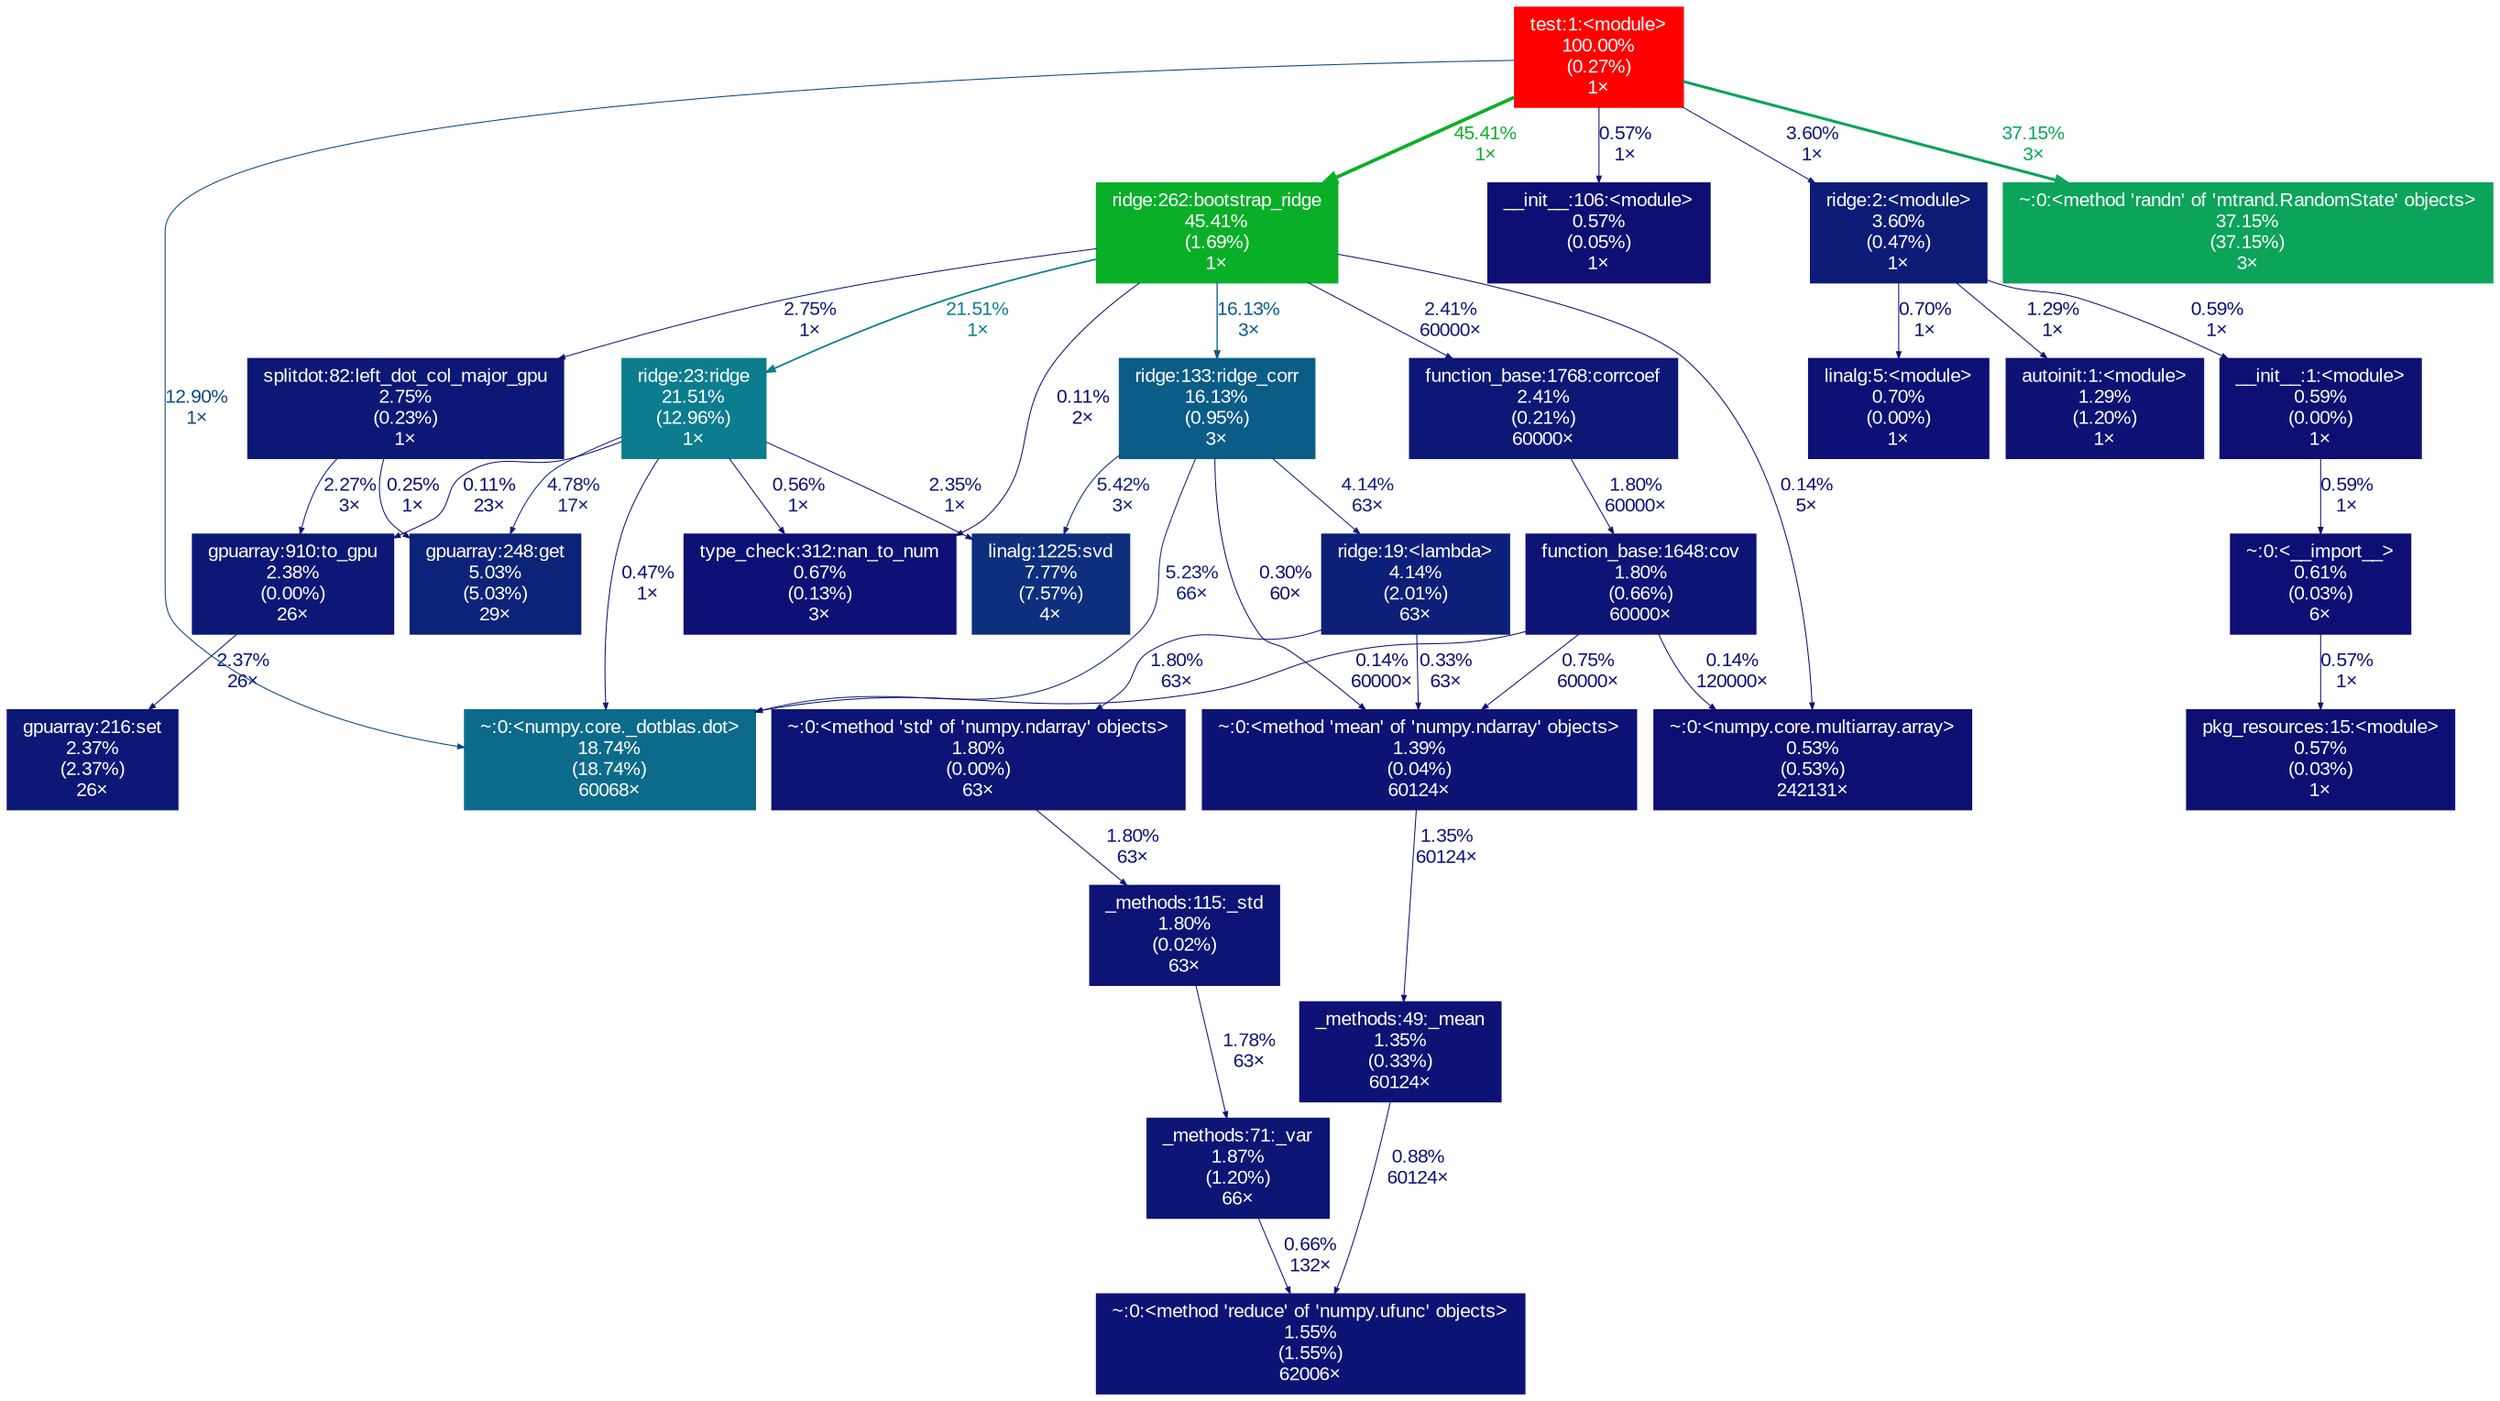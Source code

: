 digraph {
	graph [ranksep=0.25, fontname=Arial, nodesep=0.125];
	node [fontname=Arial, style=filled, height=0, width=0, shape=box, fontcolor=white];
	edge [fontname=Arial];
	17 [color="#0c5c88", fontcolor="#ffffff", fontsize="10.00", label="ridge:133:ridge_corr\n16.13%\n(0.95%)\n3×"];
	17 -> 1755 [color="#0d2379", label="5.23%\n66×", arrowsize="0.35", fontsize="10.00", fontcolor="#0d2379", labeldistance="0.50", penwidth="0.50"];
	17 -> 107 [color="#0d0e73", label="0.30%\n60×", arrowsize="0.35", fontsize="10.00", fontcolor="#0d0e73", labeldistance="0.50", penwidth="0.50"];
	17 -> 917 [color="#0d1f78", label="4.14%\n63×", arrowsize="0.35", fontsize="10.00", fontcolor="#0d1f78", labeldistance="0.50", penwidth="0.50"];
	17 -> 27 [color="#0d247a", label="5.42%\n3×", arrowsize="0.35", fontsize="10.00", fontcolor="#0d247a", labeldistance="0.50", penwidth="0.50"];
	24 [color="#0c7d8f", fontcolor="#ffffff", fontsize="10.00", label="ridge:23:ridge\n21.51%\n(12.96%)\n1×"];
	24 -> 1755 [color="#0d0f73", label="0.47%\n1×", arrowsize="0.35", fontsize="10.00", fontcolor="#0d0f73", labeldistance="0.50", penwidth="0.50"];
	24 -> 27 [color="#0d1776", label="2.35%\n1×", arrowsize="0.35", fontsize="10.00", fontcolor="#0d1776", labeldistance="0.50", penwidth="0.50"];
	24 -> 860 [color="#0d0f73", label="0.56%\n1×", arrowsize="0.35", fontsize="10.00", fontcolor="#0d0f73", labeldistance="0.50", penwidth="0.50"];
	24 -> 605 [color="#0d2179", label="4.78%\n17×", arrowsize="0.35", fontsize="10.00", fontcolor="#0d2179", labeldistance="0.50", penwidth="0.50"];
	24 -> 1055 [color="#0d0d73", label="0.11%\n23×", arrowsize="0.35", fontsize="10.00", fontcolor="#0d0d73", labeldistance="0.50", penwidth="0.50"];
	25 [color="#0aaf28", fontcolor="#ffffff", fontsize="10.00", label="ridge:262:bootstrap_ridge\n45.41%\n(1.69%)\n1×"];
	25 -> 17 [color="#0c5c88", label="16.13%\n3×", arrowsize="0.40", fontsize="10.00", fontcolor="#0c5c88", labeldistance="0.65", penwidth="0.65"];
	25 -> 661 [color="#0d1876", label="2.75%\n1×", arrowsize="0.35", fontsize="10.00", fontcolor="#0d1876", labeldistance="0.50", penwidth="0.50"];
	25 -> 24 [color="#0c7d8f", label="21.51%\n1×", arrowsize="0.46", fontsize="10.00", fontcolor="#0c7d8f", labeldistance="0.86", penwidth="0.86"];
	25 -> 552 [color="#0d0d73", label="0.14%\n5×", arrowsize="0.35", fontsize="10.00", fontcolor="#0d0d73", labeldistance="0.50", penwidth="0.50"];
	25 -> 1194 [color="#0d1776", label="2.41%\n60000×", arrowsize="0.35", fontsize="10.00", fontcolor="#0d1776", labeldistance="0.50", penwidth="0.50"];
	25 -> 860 [color="#0d0d73", label="0.11%\n2×", arrowsize="0.35", fontsize="10.00", fontcolor="#0d0d73", labeldistance="0.50", penwidth="0.50"];
	27 [color="#0d2f7d", fontcolor="#ffffff", fontsize="10.00", label="linalg:1225:svd\n7.77%\n(7.57%)\n4×"];
	32 [color="#0d1074", fontcolor="#ffffff", fontsize="10.00", label="linalg:5:<module>\n0.70%\n(0.00%)\n1×"];
	36 [color="#0d0f73", fontcolor="#ffffff", fontsize="10.00", label="pkg_resources:15:<module>\n0.57%\n(0.03%)\n1×"];
	106 [color="#0d1274", fontcolor="#ffffff", fontsize="10.00", label="_methods:49:_mean\n1.35%\n(0.33%)\n60124×"];
	106 -> 1302 [color="#0d1074", label="0.88%\n60124×", arrowsize="0.35", fontsize="10.00", fontcolor="#0d1074", labeldistance="0.50", penwidth="0.50"];
	107 [color="#0d1375", fontcolor="#ffffff", fontsize="10.00", label="~:0:<method 'mean' of 'numpy.ndarray' objects>\n1.39%\n(0.04%)\n60124×"];
	107 -> 106 [color="#0d1274", label="1.35%\n60124×", arrowsize="0.35", fontsize="10.00", fontcolor="#0d1274", labeldistance="0.50", penwidth="0.50"];
	108 [color="#ff0000", fontcolor="#ffffff", fontsize="10.00", label="test:1:<module>\n100.00%\n(0.27%)\n1×"];
	108 -> 177 [color="#0d0f73", label="0.57%\n1×", arrowsize="0.35", fontsize="10.00", fontcolor="#0d0f73", labeldistance="0.50", penwidth="0.50"];
	108 -> 453 [color="#0d1c77", label="3.60%\n1×", arrowsize="0.35", fontsize="10.00", fontcolor="#0d1c77", labeldistance="0.50", penwidth="0.50"];
	108 -> 25 [color="#0aaf28", label="45.41%\n1×", arrowsize="0.67", fontsize="10.00", fontcolor="#0aaf28", labeldistance="1.82", penwidth="1.82"];
	108 -> 1755 [color="#0d4a83", label="12.90%\n1×", arrowsize="0.36", fontsize="10.00", fontcolor="#0d4a83", labeldistance="0.52", penwidth="0.52"];
	108 -> 957 [color="#0ba45a", label="37.15%\n3×", arrowsize="0.61", fontsize="10.00", fontcolor="#0ba45a", labeldistance="1.49", penwidth="1.49"];
	177 [color="#0d0f73", fontcolor="#ffffff", fontsize="10.00", label="__init__:106:<module>\n0.57%\n(0.05%)\n1×"];
	273 [color="#0d1274", fontcolor="#ffffff", fontsize="10.00", label="autoinit:1:<module>\n1.29%\n(1.20%)\n1×"];
	379 [color="#0d1475", fontcolor="#ffffff", fontsize="10.00", label="_methods:115:_std\n1.80%\n(0.02%)\n63×"];
	379 -> 415 [color="#0d1475", label="1.78%\n63×", arrowsize="0.35", fontsize="10.00", fontcolor="#0d1475", labeldistance="0.50", penwidth="0.50"];
	415 [color="#0d1575", fontcolor="#ffffff", fontsize="10.00", label="_methods:71:_var\n1.87%\n(1.20%)\n66×"];
	415 -> 1302 [color="#0d0f74", label="0.66%\n132×", arrowsize="0.35", fontsize="10.00", fontcolor="#0d0f74", labeldistance="0.50", penwidth="0.50"];
	453 [color="#0d1c77", fontcolor="#ffffff", fontsize="10.00", label="ridge:2:<module>\n3.60%\n(0.47%)\n1×"];
	453 -> 32 [color="#0d1074", label="0.70%\n1×", arrowsize="0.35", fontsize="10.00", fontcolor="#0d1074", labeldistance="0.50", penwidth="0.50"];
	453 -> 806 [color="#0d0f73", label="0.59%\n1×", arrowsize="0.35", fontsize="10.00", fontcolor="#0d0f73", labeldistance="0.50", penwidth="0.50"];
	453 -> 273 [color="#0d1274", label="1.29%\n1×", arrowsize="0.35", fontsize="10.00", fontcolor="#0d1274", labeldistance="0.50", penwidth="0.50"];
	552 [color="#0d0f73", fontcolor="#ffffff", fontsize="10.00", label="~:0:<numpy.core.multiarray.array>\n0.53%\n(0.53%)\n242131×"];
	558 [color="#0d1475", fontcolor="#ffffff", fontsize="10.00", label="function_base:1648:cov\n1.80%\n(0.66%)\n60000×"];
	558 -> 107 [color="#0d1074", label="0.75%\n60000×", arrowsize="0.35", fontsize="10.00", fontcolor="#0d1074", labeldistance="0.50", penwidth="0.50"];
	558 -> 552 [color="#0d0d73", label="0.14%\n120000×", arrowsize="0.35", fontsize="10.00", fontcolor="#0d0d73", labeldistance="0.50", penwidth="0.50"];
	558 -> 1755 [color="#0d0d73", label="0.14%\n60000×", arrowsize="0.35", fontsize="10.00", fontcolor="#0d0d73", labeldistance="0.50", penwidth="0.50"];
	605 [color="#0d2379", fontcolor="#ffffff", fontsize="10.00", label="gpuarray:248:get\n5.03%\n(5.03%)\n29×"];
	661 [color="#0d1876", fontcolor="#ffffff", fontsize="10.00", label="splitdot:82:left_dot_col_major_gpu\n2.75%\n(0.23%)\n1×"];
	661 -> 605 [color="#0d0e73", label="0.25%\n1×", arrowsize="0.35", fontsize="10.00", fontcolor="#0d0e73", labeldistance="0.50", penwidth="0.50"];
	661 -> 1055 [color="#0d1676", label="2.27%\n3×", arrowsize="0.35", fontsize="10.00", fontcolor="#0d1676", labeldistance="0.50", penwidth="0.50"];
	806 [color="#0d0f73", fontcolor="#ffffff", fontsize="10.00", label="__init__:1:<module>\n0.59%\n(0.00%)\n1×"];
	806 -> 834 [color="#0d0f73", label="0.59%\n1×", arrowsize="0.35", fontsize="10.00", fontcolor="#0d0f73", labeldistance="0.50", penwidth="0.50"];
	834 [color="#0d0f74", fontcolor="#ffffff", fontsize="10.00", label="~:0:<__import__>\n0.61%\n(0.03%)\n6×"];
	834 -> 36 [color="#0d0f73", label="0.57%\n1×", arrowsize="0.35", fontsize="10.00", fontcolor="#0d0f73", labeldistance="0.50", penwidth="0.50"];
	860 [color="#0d1074", fontcolor="#ffffff", fontsize="10.00", label="type_check:312:nan_to_num\n0.67%\n(0.13%)\n3×"];
	917 [color="#0d1f78", fontcolor="#ffffff", fontsize="10.00", label="ridge:19:<lambda>\n4.14%\n(2.01%)\n63×"];
	917 -> 107 [color="#0d0e73", label="0.33%\n63×", arrowsize="0.35", fontsize="10.00", fontcolor="#0d0e73", labeldistance="0.50", penwidth="0.50"];
	917 -> 1095 [color="#0d1475", label="1.80%\n63×", arrowsize="0.35", fontsize="10.00", fontcolor="#0d1475", labeldistance="0.50", penwidth="0.50"];
	957 [color="#0ba45a", fontcolor="#ffffff", fontsize="10.00", label="~:0:<method 'randn' of 'mtrand.RandomState' objects>\n37.15%\n(37.15%)\n3×"];
	1054 [color="#0d1776", fontcolor="#ffffff", fontsize="10.00", label="gpuarray:216:set\n2.37%\n(2.37%)\n26×"];
	1055 [color="#0d1776", fontcolor="#ffffff", fontsize="10.00", label="gpuarray:910:to_gpu\n2.38%\n(0.00%)\n26×"];
	1055 -> 1054 [color="#0d1776", label="2.37%\n26×", arrowsize="0.35", fontsize="10.00", fontcolor="#0d1776", labeldistance="0.50", penwidth="0.50"];
	1095 [color="#0d1475", fontcolor="#ffffff", fontsize="10.00", label="~:0:<method 'std' of 'numpy.ndarray' objects>\n1.80%\n(0.00%)\n63×"];
	1095 -> 379 [color="#0d1475", label="1.80%\n63×", arrowsize="0.35", fontsize="10.00", fontcolor="#0d1475", labeldistance="0.50", penwidth="0.50"];
	1194 [color="#0d1776", fontcolor="#ffffff", fontsize="10.00", label="function_base:1768:corrcoef\n2.41%\n(0.21%)\n60000×"];
	1194 -> 558 [color="#0d1475", label="1.80%\n60000×", arrowsize="0.35", fontsize="10.00", fontcolor="#0d1475", labeldistance="0.50", penwidth="0.50"];
	1302 [color="#0d1375", fontcolor="#ffffff", fontsize="10.00", label="~:0:<method 'reduce' of 'numpy.ufunc' objects>\n1.55%\n(1.55%)\n62006×"];
	1755 [color="#0c6b8b", fontcolor="#ffffff", fontsize="10.00", label="~:0:<numpy.core._dotblas.dot>\n18.74%\n(18.74%)\n60068×"];
}
